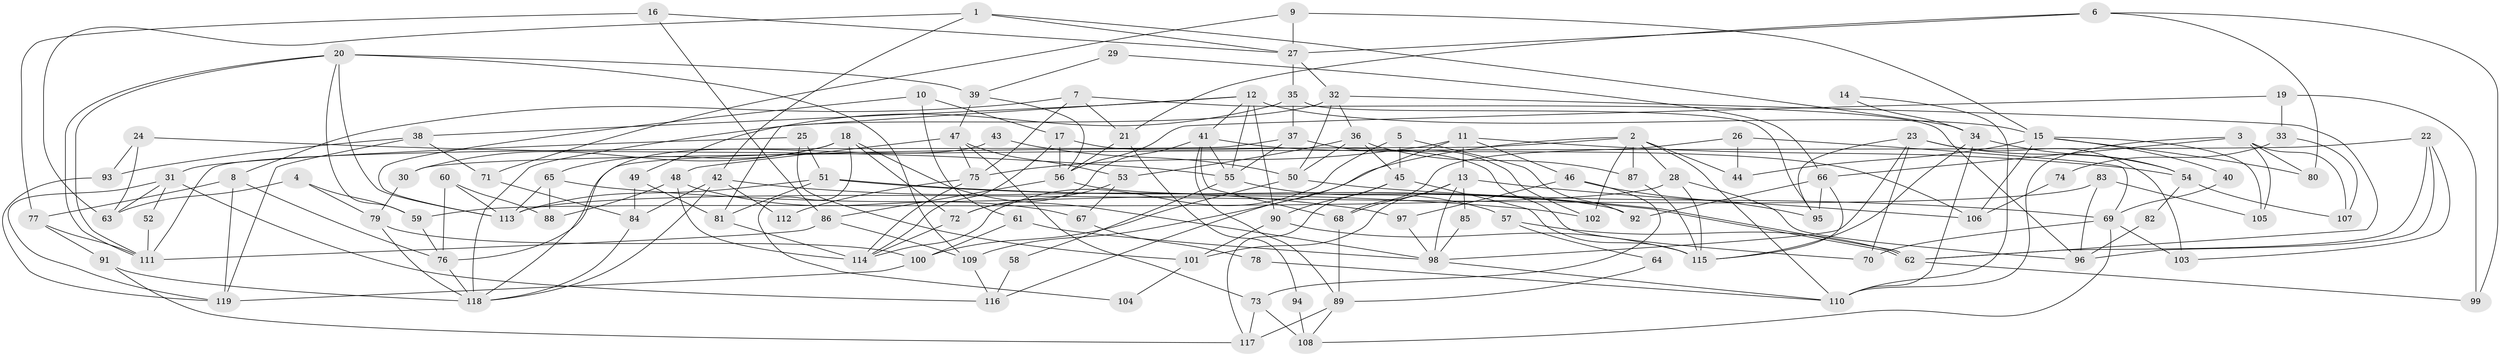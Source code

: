 // Generated by graph-tools (version 1.1) at 2025/02/03/09/25 03:02:09]
// undirected, 119 vertices, 238 edges
graph export_dot {
graph [start="1"]
  node [color=gray90,style=filled];
  1;
  2;
  3;
  4;
  5;
  6;
  7;
  8;
  9;
  10;
  11;
  12;
  13;
  14;
  15;
  16;
  17;
  18;
  19;
  20;
  21;
  22;
  23;
  24;
  25;
  26;
  27;
  28;
  29;
  30;
  31;
  32;
  33;
  34;
  35;
  36;
  37;
  38;
  39;
  40;
  41;
  42;
  43;
  44;
  45;
  46;
  47;
  48;
  49;
  50;
  51;
  52;
  53;
  54;
  55;
  56;
  57;
  58;
  59;
  60;
  61;
  62;
  63;
  64;
  65;
  66;
  67;
  68;
  69;
  70;
  71;
  72;
  73;
  74;
  75;
  76;
  77;
  78;
  79;
  80;
  81;
  82;
  83;
  84;
  85;
  86;
  87;
  88;
  89;
  90;
  91;
  92;
  93;
  94;
  95;
  96;
  97;
  98;
  99;
  100;
  101;
  102;
  103;
  104;
  105;
  106;
  107;
  108;
  109;
  110;
  111;
  112;
  113;
  114;
  115;
  116;
  117;
  118;
  119;
  1 -- 42;
  1 -- 34;
  1 -- 27;
  1 -- 63;
  2 -- 28;
  2 -- 87;
  2 -- 44;
  2 -- 76;
  2 -- 102;
  2 -- 109;
  2 -- 110;
  3 -- 110;
  3 -- 80;
  3 -- 66;
  3 -- 105;
  3 -- 107;
  4 -- 79;
  4 -- 59;
  4 -- 63;
  5 -- 114;
  5 -- 92;
  5 -- 45;
  6 -- 21;
  6 -- 27;
  6 -- 80;
  6 -- 99;
  7 -- 96;
  7 -- 75;
  7 -- 8;
  7 -- 21;
  8 -- 76;
  8 -- 77;
  8 -- 119;
  9 -- 27;
  9 -- 15;
  9 -- 71;
  10 -- 17;
  10 -- 113;
  10 -- 61;
  11 -- 46;
  11 -- 54;
  11 -- 13;
  11 -- 75;
  11 -- 116;
  12 -- 90;
  12 -- 41;
  12 -- 15;
  12 -- 38;
  12 -- 55;
  12 -- 81;
  13 -- 98;
  13 -- 68;
  13 -- 85;
  13 -- 101;
  13 -- 106;
  14 -- 34;
  14 -- 110;
  15 -- 44;
  15 -- 40;
  15 -- 80;
  15 -- 105;
  15 -- 106;
  16 -- 27;
  16 -- 77;
  16 -- 86;
  17 -- 70;
  17 -- 56;
  17 -- 114;
  18 -- 72;
  18 -- 65;
  18 -- 30;
  18 -- 98;
  18 -- 104;
  19 -- 99;
  19 -- 56;
  19 -- 33;
  20 -- 109;
  20 -- 111;
  20 -- 111;
  20 -- 39;
  20 -- 59;
  20 -- 113;
  21 -- 56;
  21 -- 94;
  22 -- 62;
  22 -- 96;
  22 -- 30;
  22 -- 103;
  23 -- 98;
  23 -- 103;
  23 -- 54;
  23 -- 70;
  23 -- 95;
  24 -- 63;
  24 -- 93;
  24 -- 55;
  25 -- 51;
  25 -- 31;
  25 -- 101;
  26 -- 68;
  26 -- 69;
  26 -- 44;
  27 -- 35;
  27 -- 32;
  28 -- 59;
  28 -- 115;
  28 -- 96;
  29 -- 39;
  29 -- 66;
  30 -- 79;
  31 -- 116;
  31 -- 63;
  31 -- 52;
  31 -- 119;
  32 -- 50;
  32 -- 36;
  32 -- 62;
  32 -- 118;
  33 -- 107;
  33 -- 74;
  34 -- 115;
  34 -- 110;
  34 -- 54;
  35 -- 49;
  35 -- 37;
  35 -- 95;
  36 -- 45;
  36 -- 50;
  36 -- 53;
  36 -- 87;
  37 -- 55;
  37 -- 111;
  37 -- 102;
  38 -- 119;
  38 -- 71;
  38 -- 93;
  39 -- 47;
  39 -- 56;
  40 -- 69;
  41 -- 106;
  41 -- 55;
  41 -- 68;
  41 -- 72;
  41 -- 89;
  42 -- 84;
  42 -- 97;
  42 -- 112;
  42 -- 118;
  43 -- 50;
  43 -- 118;
  45 -- 90;
  45 -- 115;
  45 -- 117;
  46 -- 95;
  46 -- 73;
  46 -- 97;
  47 -- 53;
  47 -- 75;
  47 -- 48;
  47 -- 73;
  48 -- 114;
  48 -- 67;
  48 -- 88;
  49 -- 81;
  49 -- 84;
  50 -- 100;
  50 -- 69;
  51 -- 113;
  51 -- 62;
  51 -- 62;
  51 -- 81;
  52 -- 111;
  53 -- 72;
  53 -- 67;
  54 -- 82;
  54 -- 107;
  55 -- 57;
  55 -- 58;
  56 -- 86;
  56 -- 92;
  57 -- 62;
  57 -- 64;
  58 -- 116;
  59 -- 76;
  60 -- 113;
  60 -- 76;
  60 -- 88;
  61 -- 100;
  61 -- 98;
  62 -- 99;
  64 -- 89;
  65 -- 88;
  65 -- 102;
  65 -- 113;
  66 -- 95;
  66 -- 92;
  66 -- 115;
  67 -- 78;
  68 -- 89;
  69 -- 108;
  69 -- 70;
  69 -- 103;
  71 -- 84;
  72 -- 114;
  73 -- 117;
  73 -- 108;
  74 -- 106;
  75 -- 114;
  75 -- 112;
  76 -- 118;
  77 -- 91;
  77 -- 111;
  78 -- 110;
  79 -- 118;
  79 -- 100;
  81 -- 114;
  82 -- 96;
  83 -- 105;
  83 -- 113;
  83 -- 96;
  84 -- 118;
  85 -- 98;
  86 -- 111;
  86 -- 109;
  87 -- 115;
  89 -- 108;
  89 -- 117;
  90 -- 115;
  90 -- 101;
  91 -- 117;
  91 -- 118;
  93 -- 119;
  94 -- 108;
  97 -- 98;
  98 -- 110;
  100 -- 119;
  101 -- 104;
  109 -- 116;
}
